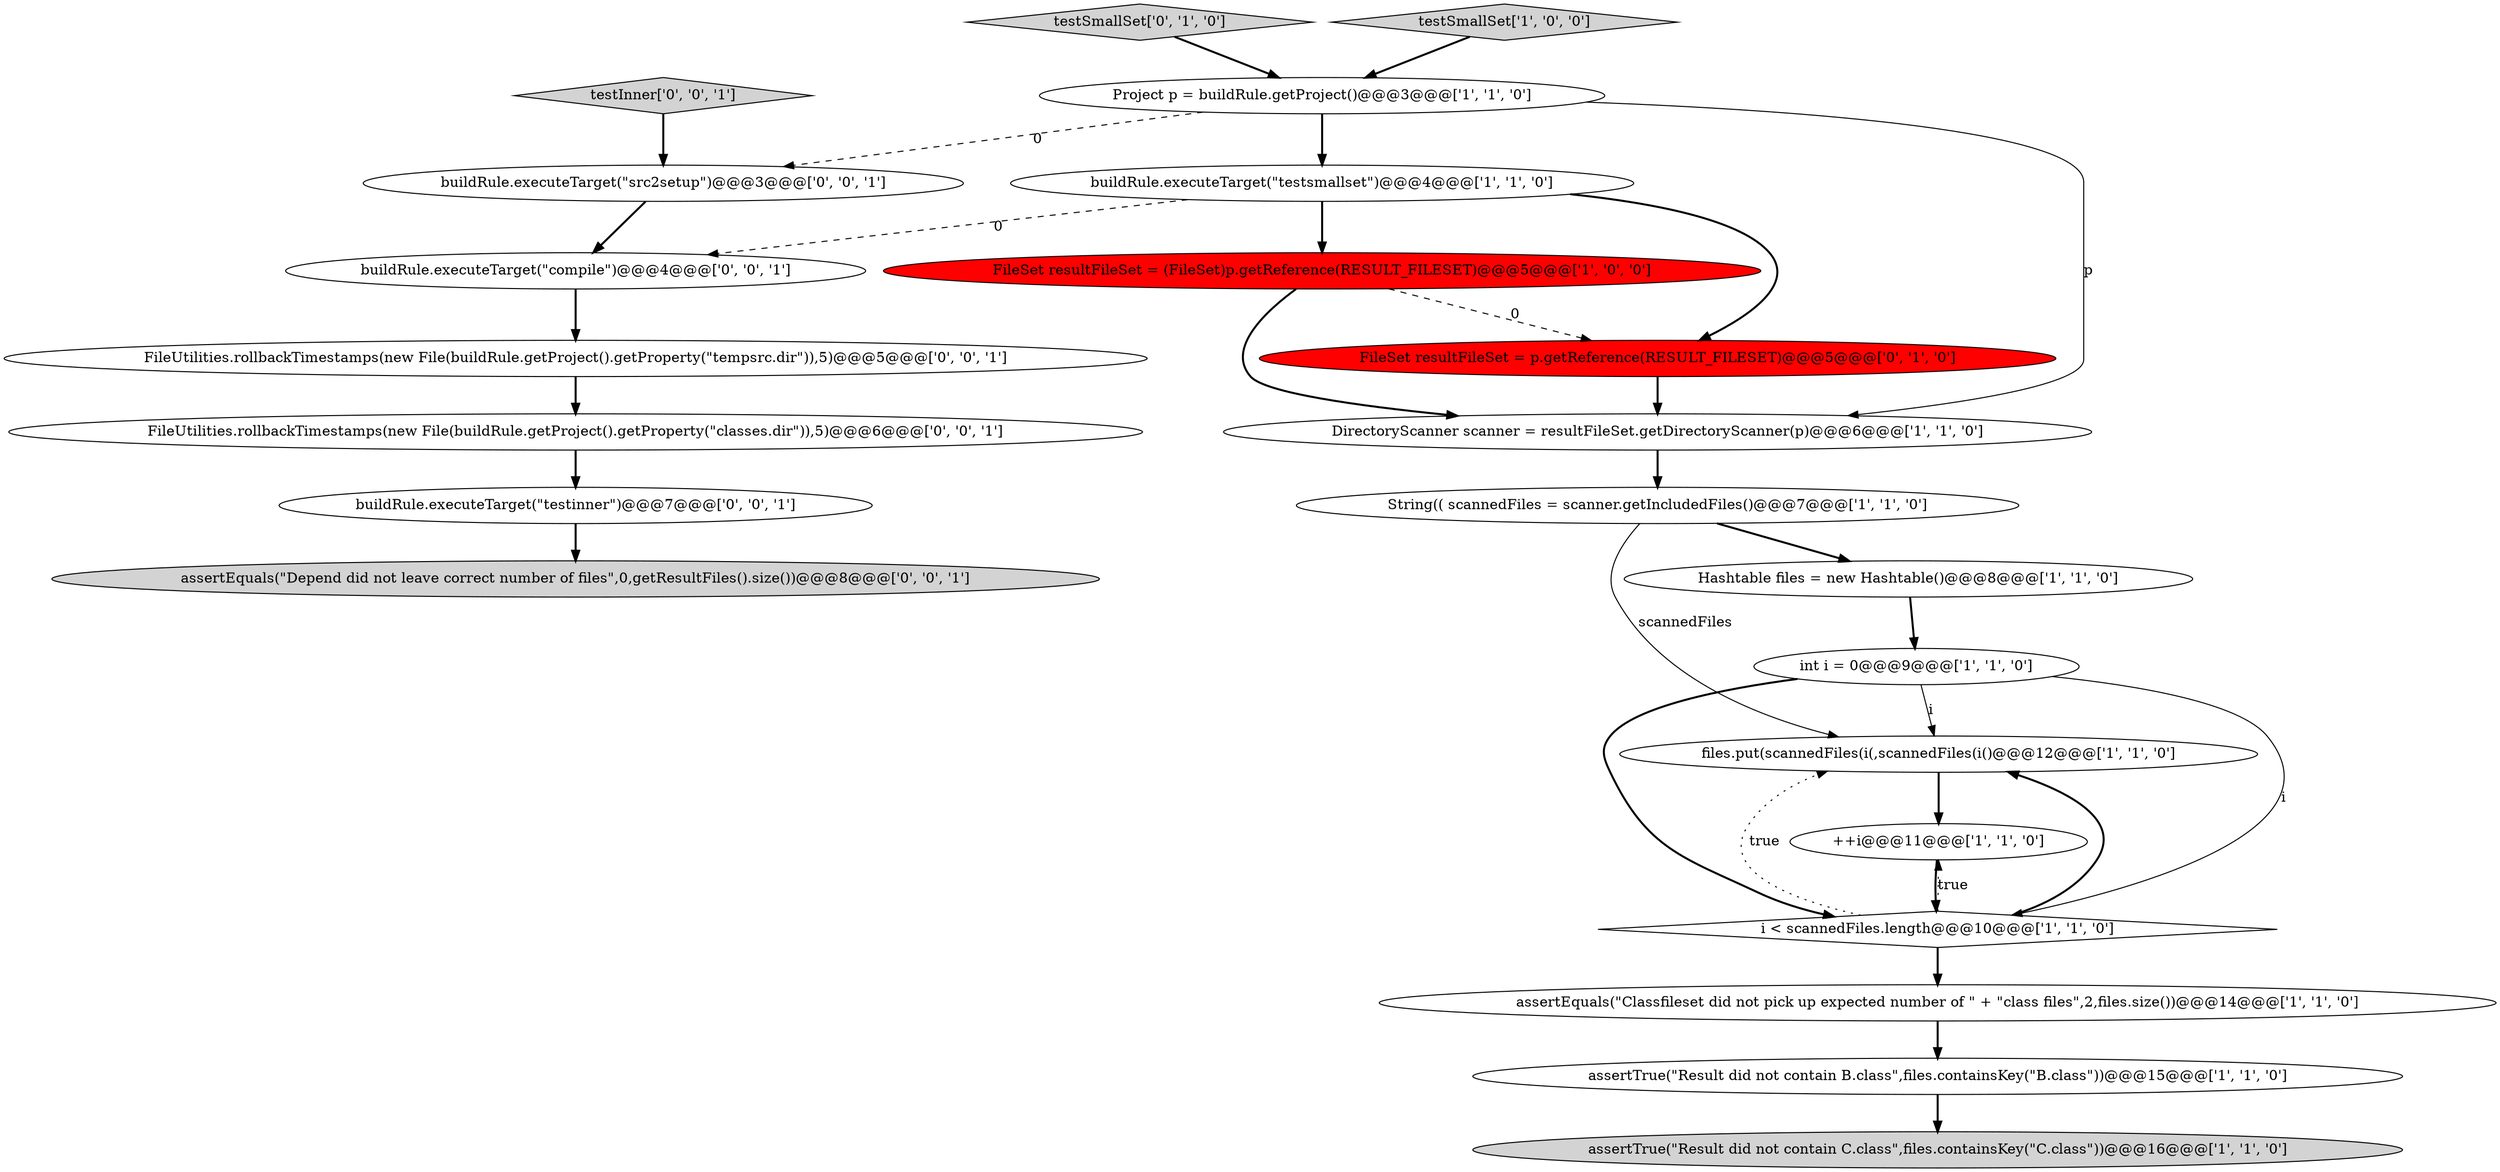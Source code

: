 digraph {
16 [style = filled, label = "FileUtilities.rollbackTimestamps(new File(buildRule.getProject().getProperty(\"classes.dir\")),5)@@@6@@@['0', '0', '1']", fillcolor = white, shape = ellipse image = "AAA0AAABBB3BBB"];
4 [style = filled, label = "files.put(scannedFiles(i(,scannedFiles(i()@@@12@@@['1', '1', '0']", fillcolor = white, shape = ellipse image = "AAA0AAABBB1BBB"];
22 [style = filled, label = "buildRule.executeTarget(\"compile\")@@@4@@@['0', '0', '1']", fillcolor = white, shape = ellipse image = "AAA0AAABBB3BBB"];
1 [style = filled, label = "DirectoryScanner scanner = resultFileSet.getDirectoryScanner(p)@@@6@@@['1', '1', '0']", fillcolor = white, shape = ellipse image = "AAA0AAABBB1BBB"];
14 [style = filled, label = "testSmallSet['0', '1', '0']", fillcolor = lightgray, shape = diamond image = "AAA0AAABBB2BBB"];
21 [style = filled, label = "FileUtilities.rollbackTimestamps(new File(buildRule.getProject().getProperty(\"tempsrc.dir\")),5)@@@5@@@['0', '0', '1']", fillcolor = white, shape = ellipse image = "AAA0AAABBB3BBB"];
18 [style = filled, label = "testInner['0', '0', '1']", fillcolor = lightgray, shape = diamond image = "AAA0AAABBB3BBB"];
8 [style = filled, label = "assertEquals(\"Classfileset did not pick up expected number of \" + \"class files\",2,files.size())@@@14@@@['1', '1', '0']", fillcolor = white, shape = ellipse image = "AAA0AAABBB1BBB"];
11 [style = filled, label = "FileSet resultFileSet = (FileSet)p.getReference(RESULT_FILESET)@@@5@@@['1', '0', '0']", fillcolor = red, shape = ellipse image = "AAA1AAABBB1BBB"];
9 [style = filled, label = "Project p = buildRule.getProject()@@@3@@@['1', '1', '0']", fillcolor = white, shape = ellipse image = "AAA0AAABBB1BBB"];
3 [style = filled, label = "assertTrue(\"Result did not contain B.class\",files.containsKey(\"B.class\"))@@@15@@@['1', '1', '0']", fillcolor = white, shape = ellipse image = "AAA0AAABBB1BBB"];
10 [style = filled, label = "int i = 0@@@9@@@['1', '1', '0']", fillcolor = white, shape = ellipse image = "AAA0AAABBB1BBB"];
6 [style = filled, label = "i < scannedFiles.length@@@10@@@['1', '1', '0']", fillcolor = white, shape = diamond image = "AAA0AAABBB1BBB"];
0 [style = filled, label = "buildRule.executeTarget(\"testsmallset\")@@@4@@@['1', '1', '0']", fillcolor = white, shape = ellipse image = "AAA0AAABBB1BBB"];
20 [style = filled, label = "buildRule.executeTarget(\"src2setup\")@@@3@@@['0', '0', '1']", fillcolor = white, shape = ellipse image = "AAA0AAABBB3BBB"];
17 [style = filled, label = "assertEquals(\"Depend did not leave correct number of files\",0,getResultFiles().size())@@@8@@@['0', '0', '1']", fillcolor = lightgray, shape = ellipse image = "AAA0AAABBB3BBB"];
5 [style = filled, label = "++i@@@11@@@['1', '1', '0']", fillcolor = white, shape = ellipse image = "AAA0AAABBB1BBB"];
2 [style = filled, label = "Hashtable files = new Hashtable()@@@8@@@['1', '1', '0']", fillcolor = white, shape = ellipse image = "AAA0AAABBB1BBB"];
19 [style = filled, label = "buildRule.executeTarget(\"testinner\")@@@7@@@['0', '0', '1']", fillcolor = white, shape = ellipse image = "AAA0AAABBB3BBB"];
7 [style = filled, label = "String(( scannedFiles = scanner.getIncludedFiles()@@@7@@@['1', '1', '0']", fillcolor = white, shape = ellipse image = "AAA0AAABBB1BBB"];
15 [style = filled, label = "FileSet resultFileSet = p.getReference(RESULT_FILESET)@@@5@@@['0', '1', '0']", fillcolor = red, shape = ellipse image = "AAA1AAABBB2BBB"];
12 [style = filled, label = "assertTrue(\"Result did not contain C.class\",files.containsKey(\"C.class\"))@@@16@@@['1', '1', '0']", fillcolor = lightgray, shape = ellipse image = "AAA0AAABBB1BBB"];
13 [style = filled, label = "testSmallSet['1', '0', '0']", fillcolor = lightgray, shape = diamond image = "AAA0AAABBB1BBB"];
9->20 [style = dashed, label="0"];
9->0 [style = bold, label=""];
11->1 [style = bold, label=""];
11->15 [style = dashed, label="0"];
7->4 [style = solid, label="scannedFiles"];
8->3 [style = bold, label=""];
22->21 [style = bold, label=""];
0->11 [style = bold, label=""];
19->17 [style = bold, label=""];
10->4 [style = solid, label="i"];
3->12 [style = bold, label=""];
9->1 [style = solid, label="p"];
16->19 [style = bold, label=""];
2->10 [style = bold, label=""];
1->7 [style = bold, label=""];
10->6 [style = bold, label=""];
0->22 [style = dashed, label="0"];
0->15 [style = bold, label=""];
10->6 [style = solid, label="i"];
20->22 [style = bold, label=""];
6->4 [style = bold, label=""];
18->20 [style = bold, label=""];
5->6 [style = bold, label=""];
6->4 [style = dotted, label="true"];
7->2 [style = bold, label=""];
6->8 [style = bold, label=""];
21->16 [style = bold, label=""];
14->9 [style = bold, label=""];
13->9 [style = bold, label=""];
4->5 [style = bold, label=""];
6->5 [style = dotted, label="true"];
15->1 [style = bold, label=""];
}
